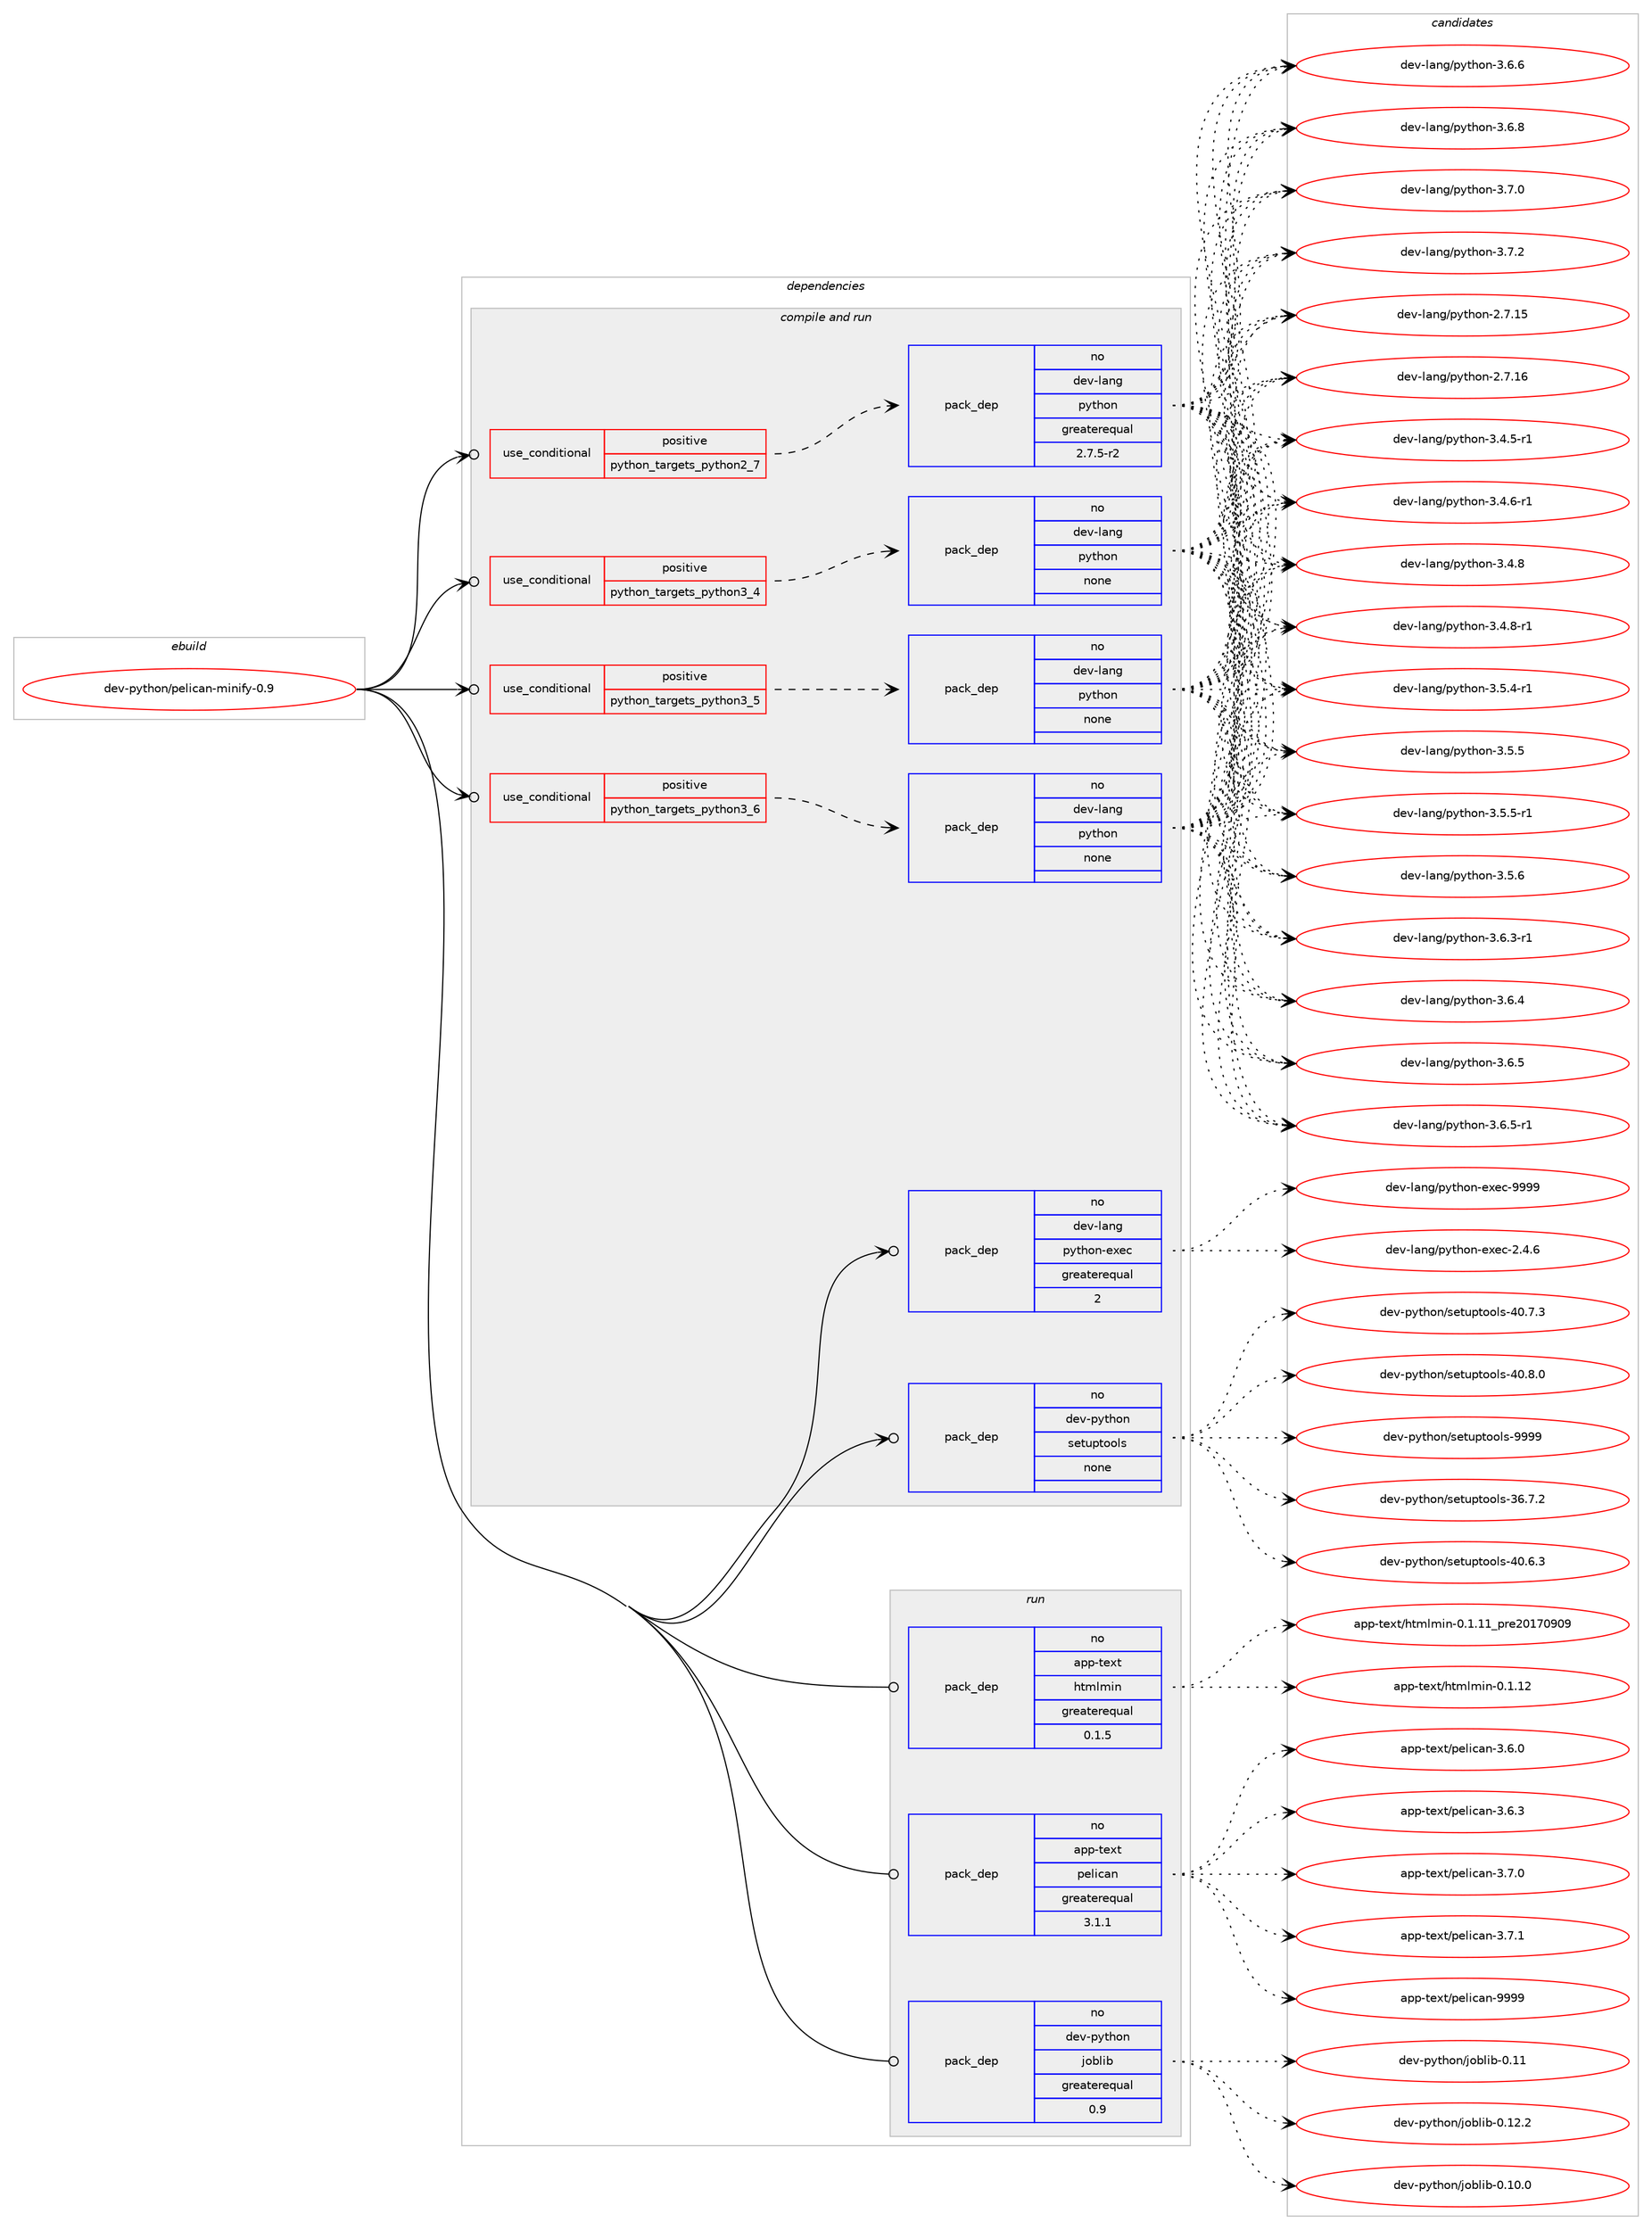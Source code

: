 digraph prolog {

# *************
# Graph options
# *************

newrank=true;
concentrate=true;
compound=true;
graph [rankdir=LR,fontname=Helvetica,fontsize=10,ranksep=1.5];#, ranksep=2.5, nodesep=0.2];
edge  [arrowhead=vee];
node  [fontname=Helvetica,fontsize=10];

# **********
# The ebuild
# **********

subgraph cluster_leftcol {
color=gray;
rank=same;
label=<<i>ebuild</i>>;
id [label="dev-python/pelican-minify-0.9", color=red, width=4, href="../dev-python/pelican-minify-0.9.svg"];
}

# ****************
# The dependencies
# ****************

subgraph cluster_midcol {
color=gray;
label=<<i>dependencies</i>>;
subgraph cluster_compile {
fillcolor="#eeeeee";
style=filled;
label=<<i>compile</i>>;
}
subgraph cluster_compileandrun {
fillcolor="#eeeeee";
style=filled;
label=<<i>compile and run</i>>;
subgraph cond379269 {
dependency1425118 [label=<<TABLE BORDER="0" CELLBORDER="1" CELLSPACING="0" CELLPADDING="4"><TR><TD ROWSPAN="3" CELLPADDING="10">use_conditional</TD></TR><TR><TD>positive</TD></TR><TR><TD>python_targets_python2_7</TD></TR></TABLE>>, shape=none, color=red];
subgraph pack1022539 {
dependency1425119 [label=<<TABLE BORDER="0" CELLBORDER="1" CELLSPACING="0" CELLPADDING="4" WIDTH="220"><TR><TD ROWSPAN="6" CELLPADDING="30">pack_dep</TD></TR><TR><TD WIDTH="110">no</TD></TR><TR><TD>dev-lang</TD></TR><TR><TD>python</TD></TR><TR><TD>greaterequal</TD></TR><TR><TD>2.7.5-r2</TD></TR></TABLE>>, shape=none, color=blue];
}
dependency1425118:e -> dependency1425119:w [weight=20,style="dashed",arrowhead="vee"];
}
id:e -> dependency1425118:w [weight=20,style="solid",arrowhead="odotvee"];
subgraph cond379270 {
dependency1425120 [label=<<TABLE BORDER="0" CELLBORDER="1" CELLSPACING="0" CELLPADDING="4"><TR><TD ROWSPAN="3" CELLPADDING="10">use_conditional</TD></TR><TR><TD>positive</TD></TR><TR><TD>python_targets_python3_4</TD></TR></TABLE>>, shape=none, color=red];
subgraph pack1022540 {
dependency1425121 [label=<<TABLE BORDER="0" CELLBORDER="1" CELLSPACING="0" CELLPADDING="4" WIDTH="220"><TR><TD ROWSPAN="6" CELLPADDING="30">pack_dep</TD></TR><TR><TD WIDTH="110">no</TD></TR><TR><TD>dev-lang</TD></TR><TR><TD>python</TD></TR><TR><TD>none</TD></TR><TR><TD></TD></TR></TABLE>>, shape=none, color=blue];
}
dependency1425120:e -> dependency1425121:w [weight=20,style="dashed",arrowhead="vee"];
}
id:e -> dependency1425120:w [weight=20,style="solid",arrowhead="odotvee"];
subgraph cond379271 {
dependency1425122 [label=<<TABLE BORDER="0" CELLBORDER="1" CELLSPACING="0" CELLPADDING="4"><TR><TD ROWSPAN="3" CELLPADDING="10">use_conditional</TD></TR><TR><TD>positive</TD></TR><TR><TD>python_targets_python3_5</TD></TR></TABLE>>, shape=none, color=red];
subgraph pack1022541 {
dependency1425123 [label=<<TABLE BORDER="0" CELLBORDER="1" CELLSPACING="0" CELLPADDING="4" WIDTH="220"><TR><TD ROWSPAN="6" CELLPADDING="30">pack_dep</TD></TR><TR><TD WIDTH="110">no</TD></TR><TR><TD>dev-lang</TD></TR><TR><TD>python</TD></TR><TR><TD>none</TD></TR><TR><TD></TD></TR></TABLE>>, shape=none, color=blue];
}
dependency1425122:e -> dependency1425123:w [weight=20,style="dashed",arrowhead="vee"];
}
id:e -> dependency1425122:w [weight=20,style="solid",arrowhead="odotvee"];
subgraph cond379272 {
dependency1425124 [label=<<TABLE BORDER="0" CELLBORDER="1" CELLSPACING="0" CELLPADDING="4"><TR><TD ROWSPAN="3" CELLPADDING="10">use_conditional</TD></TR><TR><TD>positive</TD></TR><TR><TD>python_targets_python3_6</TD></TR></TABLE>>, shape=none, color=red];
subgraph pack1022542 {
dependency1425125 [label=<<TABLE BORDER="0" CELLBORDER="1" CELLSPACING="0" CELLPADDING="4" WIDTH="220"><TR><TD ROWSPAN="6" CELLPADDING="30">pack_dep</TD></TR><TR><TD WIDTH="110">no</TD></TR><TR><TD>dev-lang</TD></TR><TR><TD>python</TD></TR><TR><TD>none</TD></TR><TR><TD></TD></TR></TABLE>>, shape=none, color=blue];
}
dependency1425124:e -> dependency1425125:w [weight=20,style="dashed",arrowhead="vee"];
}
id:e -> dependency1425124:w [weight=20,style="solid",arrowhead="odotvee"];
subgraph pack1022543 {
dependency1425126 [label=<<TABLE BORDER="0" CELLBORDER="1" CELLSPACING="0" CELLPADDING="4" WIDTH="220"><TR><TD ROWSPAN="6" CELLPADDING="30">pack_dep</TD></TR><TR><TD WIDTH="110">no</TD></TR><TR><TD>dev-lang</TD></TR><TR><TD>python-exec</TD></TR><TR><TD>greaterequal</TD></TR><TR><TD>2</TD></TR></TABLE>>, shape=none, color=blue];
}
id:e -> dependency1425126:w [weight=20,style="solid",arrowhead="odotvee"];
subgraph pack1022544 {
dependency1425127 [label=<<TABLE BORDER="0" CELLBORDER="1" CELLSPACING="0" CELLPADDING="4" WIDTH="220"><TR><TD ROWSPAN="6" CELLPADDING="30">pack_dep</TD></TR><TR><TD WIDTH="110">no</TD></TR><TR><TD>dev-python</TD></TR><TR><TD>setuptools</TD></TR><TR><TD>none</TD></TR><TR><TD></TD></TR></TABLE>>, shape=none, color=blue];
}
id:e -> dependency1425127:w [weight=20,style="solid",arrowhead="odotvee"];
}
subgraph cluster_run {
fillcolor="#eeeeee";
style=filled;
label=<<i>run</i>>;
subgraph pack1022545 {
dependency1425128 [label=<<TABLE BORDER="0" CELLBORDER="1" CELLSPACING="0" CELLPADDING="4" WIDTH="220"><TR><TD ROWSPAN="6" CELLPADDING="30">pack_dep</TD></TR><TR><TD WIDTH="110">no</TD></TR><TR><TD>app-text</TD></TR><TR><TD>htmlmin</TD></TR><TR><TD>greaterequal</TD></TR><TR><TD>0.1.5</TD></TR></TABLE>>, shape=none, color=blue];
}
id:e -> dependency1425128:w [weight=20,style="solid",arrowhead="odot"];
subgraph pack1022546 {
dependency1425129 [label=<<TABLE BORDER="0" CELLBORDER="1" CELLSPACING="0" CELLPADDING="4" WIDTH="220"><TR><TD ROWSPAN="6" CELLPADDING="30">pack_dep</TD></TR><TR><TD WIDTH="110">no</TD></TR><TR><TD>app-text</TD></TR><TR><TD>pelican</TD></TR><TR><TD>greaterequal</TD></TR><TR><TD>3.1.1</TD></TR></TABLE>>, shape=none, color=blue];
}
id:e -> dependency1425129:w [weight=20,style="solid",arrowhead="odot"];
subgraph pack1022547 {
dependency1425130 [label=<<TABLE BORDER="0" CELLBORDER="1" CELLSPACING="0" CELLPADDING="4" WIDTH="220"><TR><TD ROWSPAN="6" CELLPADDING="30">pack_dep</TD></TR><TR><TD WIDTH="110">no</TD></TR><TR><TD>dev-python</TD></TR><TR><TD>joblib</TD></TR><TR><TD>greaterequal</TD></TR><TR><TD>0.9</TD></TR></TABLE>>, shape=none, color=blue];
}
id:e -> dependency1425130:w [weight=20,style="solid",arrowhead="odot"];
}
}

# **************
# The candidates
# **************

subgraph cluster_choices {
rank=same;
color=gray;
label=<<i>candidates</i>>;

subgraph choice1022539 {
color=black;
nodesep=1;
choice10010111845108971101034711212111610411111045504655464953 [label="dev-lang/python-2.7.15", color=red, width=4,href="../dev-lang/python-2.7.15.svg"];
choice10010111845108971101034711212111610411111045504655464954 [label="dev-lang/python-2.7.16", color=red, width=4,href="../dev-lang/python-2.7.16.svg"];
choice1001011184510897110103471121211161041111104551465246534511449 [label="dev-lang/python-3.4.5-r1", color=red, width=4,href="../dev-lang/python-3.4.5-r1.svg"];
choice1001011184510897110103471121211161041111104551465246544511449 [label="dev-lang/python-3.4.6-r1", color=red, width=4,href="../dev-lang/python-3.4.6-r1.svg"];
choice100101118451089711010347112121116104111110455146524656 [label="dev-lang/python-3.4.8", color=red, width=4,href="../dev-lang/python-3.4.8.svg"];
choice1001011184510897110103471121211161041111104551465246564511449 [label="dev-lang/python-3.4.8-r1", color=red, width=4,href="../dev-lang/python-3.4.8-r1.svg"];
choice1001011184510897110103471121211161041111104551465346524511449 [label="dev-lang/python-3.5.4-r1", color=red, width=4,href="../dev-lang/python-3.5.4-r1.svg"];
choice100101118451089711010347112121116104111110455146534653 [label="dev-lang/python-3.5.5", color=red, width=4,href="../dev-lang/python-3.5.5.svg"];
choice1001011184510897110103471121211161041111104551465346534511449 [label="dev-lang/python-3.5.5-r1", color=red, width=4,href="../dev-lang/python-3.5.5-r1.svg"];
choice100101118451089711010347112121116104111110455146534654 [label="dev-lang/python-3.5.6", color=red, width=4,href="../dev-lang/python-3.5.6.svg"];
choice1001011184510897110103471121211161041111104551465446514511449 [label="dev-lang/python-3.6.3-r1", color=red, width=4,href="../dev-lang/python-3.6.3-r1.svg"];
choice100101118451089711010347112121116104111110455146544652 [label="dev-lang/python-3.6.4", color=red, width=4,href="../dev-lang/python-3.6.4.svg"];
choice100101118451089711010347112121116104111110455146544653 [label="dev-lang/python-3.6.5", color=red, width=4,href="../dev-lang/python-3.6.5.svg"];
choice1001011184510897110103471121211161041111104551465446534511449 [label="dev-lang/python-3.6.5-r1", color=red, width=4,href="../dev-lang/python-3.6.5-r1.svg"];
choice100101118451089711010347112121116104111110455146544654 [label="dev-lang/python-3.6.6", color=red, width=4,href="../dev-lang/python-3.6.6.svg"];
choice100101118451089711010347112121116104111110455146544656 [label="dev-lang/python-3.6.8", color=red, width=4,href="../dev-lang/python-3.6.8.svg"];
choice100101118451089711010347112121116104111110455146554648 [label="dev-lang/python-3.7.0", color=red, width=4,href="../dev-lang/python-3.7.0.svg"];
choice100101118451089711010347112121116104111110455146554650 [label="dev-lang/python-3.7.2", color=red, width=4,href="../dev-lang/python-3.7.2.svg"];
dependency1425119:e -> choice10010111845108971101034711212111610411111045504655464953:w [style=dotted,weight="100"];
dependency1425119:e -> choice10010111845108971101034711212111610411111045504655464954:w [style=dotted,weight="100"];
dependency1425119:e -> choice1001011184510897110103471121211161041111104551465246534511449:w [style=dotted,weight="100"];
dependency1425119:e -> choice1001011184510897110103471121211161041111104551465246544511449:w [style=dotted,weight="100"];
dependency1425119:e -> choice100101118451089711010347112121116104111110455146524656:w [style=dotted,weight="100"];
dependency1425119:e -> choice1001011184510897110103471121211161041111104551465246564511449:w [style=dotted,weight="100"];
dependency1425119:e -> choice1001011184510897110103471121211161041111104551465346524511449:w [style=dotted,weight="100"];
dependency1425119:e -> choice100101118451089711010347112121116104111110455146534653:w [style=dotted,weight="100"];
dependency1425119:e -> choice1001011184510897110103471121211161041111104551465346534511449:w [style=dotted,weight="100"];
dependency1425119:e -> choice100101118451089711010347112121116104111110455146534654:w [style=dotted,weight="100"];
dependency1425119:e -> choice1001011184510897110103471121211161041111104551465446514511449:w [style=dotted,weight="100"];
dependency1425119:e -> choice100101118451089711010347112121116104111110455146544652:w [style=dotted,weight="100"];
dependency1425119:e -> choice100101118451089711010347112121116104111110455146544653:w [style=dotted,weight="100"];
dependency1425119:e -> choice1001011184510897110103471121211161041111104551465446534511449:w [style=dotted,weight="100"];
dependency1425119:e -> choice100101118451089711010347112121116104111110455146544654:w [style=dotted,weight="100"];
dependency1425119:e -> choice100101118451089711010347112121116104111110455146544656:w [style=dotted,weight="100"];
dependency1425119:e -> choice100101118451089711010347112121116104111110455146554648:w [style=dotted,weight="100"];
dependency1425119:e -> choice100101118451089711010347112121116104111110455146554650:w [style=dotted,weight="100"];
}
subgraph choice1022540 {
color=black;
nodesep=1;
choice10010111845108971101034711212111610411111045504655464953 [label="dev-lang/python-2.7.15", color=red, width=4,href="../dev-lang/python-2.7.15.svg"];
choice10010111845108971101034711212111610411111045504655464954 [label="dev-lang/python-2.7.16", color=red, width=4,href="../dev-lang/python-2.7.16.svg"];
choice1001011184510897110103471121211161041111104551465246534511449 [label="dev-lang/python-3.4.5-r1", color=red, width=4,href="../dev-lang/python-3.4.5-r1.svg"];
choice1001011184510897110103471121211161041111104551465246544511449 [label="dev-lang/python-3.4.6-r1", color=red, width=4,href="../dev-lang/python-3.4.6-r1.svg"];
choice100101118451089711010347112121116104111110455146524656 [label="dev-lang/python-3.4.8", color=red, width=4,href="../dev-lang/python-3.4.8.svg"];
choice1001011184510897110103471121211161041111104551465246564511449 [label="dev-lang/python-3.4.8-r1", color=red, width=4,href="../dev-lang/python-3.4.8-r1.svg"];
choice1001011184510897110103471121211161041111104551465346524511449 [label="dev-lang/python-3.5.4-r1", color=red, width=4,href="../dev-lang/python-3.5.4-r1.svg"];
choice100101118451089711010347112121116104111110455146534653 [label="dev-lang/python-3.5.5", color=red, width=4,href="../dev-lang/python-3.5.5.svg"];
choice1001011184510897110103471121211161041111104551465346534511449 [label="dev-lang/python-3.5.5-r1", color=red, width=4,href="../dev-lang/python-3.5.5-r1.svg"];
choice100101118451089711010347112121116104111110455146534654 [label="dev-lang/python-3.5.6", color=red, width=4,href="../dev-lang/python-3.5.6.svg"];
choice1001011184510897110103471121211161041111104551465446514511449 [label="dev-lang/python-3.6.3-r1", color=red, width=4,href="../dev-lang/python-3.6.3-r1.svg"];
choice100101118451089711010347112121116104111110455146544652 [label="dev-lang/python-3.6.4", color=red, width=4,href="../dev-lang/python-3.6.4.svg"];
choice100101118451089711010347112121116104111110455146544653 [label="dev-lang/python-3.6.5", color=red, width=4,href="../dev-lang/python-3.6.5.svg"];
choice1001011184510897110103471121211161041111104551465446534511449 [label="dev-lang/python-3.6.5-r1", color=red, width=4,href="../dev-lang/python-3.6.5-r1.svg"];
choice100101118451089711010347112121116104111110455146544654 [label="dev-lang/python-3.6.6", color=red, width=4,href="../dev-lang/python-3.6.6.svg"];
choice100101118451089711010347112121116104111110455146544656 [label="dev-lang/python-3.6.8", color=red, width=4,href="../dev-lang/python-3.6.8.svg"];
choice100101118451089711010347112121116104111110455146554648 [label="dev-lang/python-3.7.0", color=red, width=4,href="../dev-lang/python-3.7.0.svg"];
choice100101118451089711010347112121116104111110455146554650 [label="dev-lang/python-3.7.2", color=red, width=4,href="../dev-lang/python-3.7.2.svg"];
dependency1425121:e -> choice10010111845108971101034711212111610411111045504655464953:w [style=dotted,weight="100"];
dependency1425121:e -> choice10010111845108971101034711212111610411111045504655464954:w [style=dotted,weight="100"];
dependency1425121:e -> choice1001011184510897110103471121211161041111104551465246534511449:w [style=dotted,weight="100"];
dependency1425121:e -> choice1001011184510897110103471121211161041111104551465246544511449:w [style=dotted,weight="100"];
dependency1425121:e -> choice100101118451089711010347112121116104111110455146524656:w [style=dotted,weight="100"];
dependency1425121:e -> choice1001011184510897110103471121211161041111104551465246564511449:w [style=dotted,weight="100"];
dependency1425121:e -> choice1001011184510897110103471121211161041111104551465346524511449:w [style=dotted,weight="100"];
dependency1425121:e -> choice100101118451089711010347112121116104111110455146534653:w [style=dotted,weight="100"];
dependency1425121:e -> choice1001011184510897110103471121211161041111104551465346534511449:w [style=dotted,weight="100"];
dependency1425121:e -> choice100101118451089711010347112121116104111110455146534654:w [style=dotted,weight="100"];
dependency1425121:e -> choice1001011184510897110103471121211161041111104551465446514511449:w [style=dotted,weight="100"];
dependency1425121:e -> choice100101118451089711010347112121116104111110455146544652:w [style=dotted,weight="100"];
dependency1425121:e -> choice100101118451089711010347112121116104111110455146544653:w [style=dotted,weight="100"];
dependency1425121:e -> choice1001011184510897110103471121211161041111104551465446534511449:w [style=dotted,weight="100"];
dependency1425121:e -> choice100101118451089711010347112121116104111110455146544654:w [style=dotted,weight="100"];
dependency1425121:e -> choice100101118451089711010347112121116104111110455146544656:w [style=dotted,weight="100"];
dependency1425121:e -> choice100101118451089711010347112121116104111110455146554648:w [style=dotted,weight="100"];
dependency1425121:e -> choice100101118451089711010347112121116104111110455146554650:w [style=dotted,weight="100"];
}
subgraph choice1022541 {
color=black;
nodesep=1;
choice10010111845108971101034711212111610411111045504655464953 [label="dev-lang/python-2.7.15", color=red, width=4,href="../dev-lang/python-2.7.15.svg"];
choice10010111845108971101034711212111610411111045504655464954 [label="dev-lang/python-2.7.16", color=red, width=4,href="../dev-lang/python-2.7.16.svg"];
choice1001011184510897110103471121211161041111104551465246534511449 [label="dev-lang/python-3.4.5-r1", color=red, width=4,href="../dev-lang/python-3.4.5-r1.svg"];
choice1001011184510897110103471121211161041111104551465246544511449 [label="dev-lang/python-3.4.6-r1", color=red, width=4,href="../dev-lang/python-3.4.6-r1.svg"];
choice100101118451089711010347112121116104111110455146524656 [label="dev-lang/python-3.4.8", color=red, width=4,href="../dev-lang/python-3.4.8.svg"];
choice1001011184510897110103471121211161041111104551465246564511449 [label="dev-lang/python-3.4.8-r1", color=red, width=4,href="../dev-lang/python-3.4.8-r1.svg"];
choice1001011184510897110103471121211161041111104551465346524511449 [label="dev-lang/python-3.5.4-r1", color=red, width=4,href="../dev-lang/python-3.5.4-r1.svg"];
choice100101118451089711010347112121116104111110455146534653 [label="dev-lang/python-3.5.5", color=red, width=4,href="../dev-lang/python-3.5.5.svg"];
choice1001011184510897110103471121211161041111104551465346534511449 [label="dev-lang/python-3.5.5-r1", color=red, width=4,href="../dev-lang/python-3.5.5-r1.svg"];
choice100101118451089711010347112121116104111110455146534654 [label="dev-lang/python-3.5.6", color=red, width=4,href="../dev-lang/python-3.5.6.svg"];
choice1001011184510897110103471121211161041111104551465446514511449 [label="dev-lang/python-3.6.3-r1", color=red, width=4,href="../dev-lang/python-3.6.3-r1.svg"];
choice100101118451089711010347112121116104111110455146544652 [label="dev-lang/python-3.6.4", color=red, width=4,href="../dev-lang/python-3.6.4.svg"];
choice100101118451089711010347112121116104111110455146544653 [label="dev-lang/python-3.6.5", color=red, width=4,href="../dev-lang/python-3.6.5.svg"];
choice1001011184510897110103471121211161041111104551465446534511449 [label="dev-lang/python-3.6.5-r1", color=red, width=4,href="../dev-lang/python-3.6.5-r1.svg"];
choice100101118451089711010347112121116104111110455146544654 [label="dev-lang/python-3.6.6", color=red, width=4,href="../dev-lang/python-3.6.6.svg"];
choice100101118451089711010347112121116104111110455146544656 [label="dev-lang/python-3.6.8", color=red, width=4,href="../dev-lang/python-3.6.8.svg"];
choice100101118451089711010347112121116104111110455146554648 [label="dev-lang/python-3.7.0", color=red, width=4,href="../dev-lang/python-3.7.0.svg"];
choice100101118451089711010347112121116104111110455146554650 [label="dev-lang/python-3.7.2", color=red, width=4,href="../dev-lang/python-3.7.2.svg"];
dependency1425123:e -> choice10010111845108971101034711212111610411111045504655464953:w [style=dotted,weight="100"];
dependency1425123:e -> choice10010111845108971101034711212111610411111045504655464954:w [style=dotted,weight="100"];
dependency1425123:e -> choice1001011184510897110103471121211161041111104551465246534511449:w [style=dotted,weight="100"];
dependency1425123:e -> choice1001011184510897110103471121211161041111104551465246544511449:w [style=dotted,weight="100"];
dependency1425123:e -> choice100101118451089711010347112121116104111110455146524656:w [style=dotted,weight="100"];
dependency1425123:e -> choice1001011184510897110103471121211161041111104551465246564511449:w [style=dotted,weight="100"];
dependency1425123:e -> choice1001011184510897110103471121211161041111104551465346524511449:w [style=dotted,weight="100"];
dependency1425123:e -> choice100101118451089711010347112121116104111110455146534653:w [style=dotted,weight="100"];
dependency1425123:e -> choice1001011184510897110103471121211161041111104551465346534511449:w [style=dotted,weight="100"];
dependency1425123:e -> choice100101118451089711010347112121116104111110455146534654:w [style=dotted,weight="100"];
dependency1425123:e -> choice1001011184510897110103471121211161041111104551465446514511449:w [style=dotted,weight="100"];
dependency1425123:e -> choice100101118451089711010347112121116104111110455146544652:w [style=dotted,weight="100"];
dependency1425123:e -> choice100101118451089711010347112121116104111110455146544653:w [style=dotted,weight="100"];
dependency1425123:e -> choice1001011184510897110103471121211161041111104551465446534511449:w [style=dotted,weight="100"];
dependency1425123:e -> choice100101118451089711010347112121116104111110455146544654:w [style=dotted,weight="100"];
dependency1425123:e -> choice100101118451089711010347112121116104111110455146544656:w [style=dotted,weight="100"];
dependency1425123:e -> choice100101118451089711010347112121116104111110455146554648:w [style=dotted,weight="100"];
dependency1425123:e -> choice100101118451089711010347112121116104111110455146554650:w [style=dotted,weight="100"];
}
subgraph choice1022542 {
color=black;
nodesep=1;
choice10010111845108971101034711212111610411111045504655464953 [label="dev-lang/python-2.7.15", color=red, width=4,href="../dev-lang/python-2.7.15.svg"];
choice10010111845108971101034711212111610411111045504655464954 [label="dev-lang/python-2.7.16", color=red, width=4,href="../dev-lang/python-2.7.16.svg"];
choice1001011184510897110103471121211161041111104551465246534511449 [label="dev-lang/python-3.4.5-r1", color=red, width=4,href="../dev-lang/python-3.4.5-r1.svg"];
choice1001011184510897110103471121211161041111104551465246544511449 [label="dev-lang/python-3.4.6-r1", color=red, width=4,href="../dev-lang/python-3.4.6-r1.svg"];
choice100101118451089711010347112121116104111110455146524656 [label="dev-lang/python-3.4.8", color=red, width=4,href="../dev-lang/python-3.4.8.svg"];
choice1001011184510897110103471121211161041111104551465246564511449 [label="dev-lang/python-3.4.8-r1", color=red, width=4,href="../dev-lang/python-3.4.8-r1.svg"];
choice1001011184510897110103471121211161041111104551465346524511449 [label="dev-lang/python-3.5.4-r1", color=red, width=4,href="../dev-lang/python-3.5.4-r1.svg"];
choice100101118451089711010347112121116104111110455146534653 [label="dev-lang/python-3.5.5", color=red, width=4,href="../dev-lang/python-3.5.5.svg"];
choice1001011184510897110103471121211161041111104551465346534511449 [label="dev-lang/python-3.5.5-r1", color=red, width=4,href="../dev-lang/python-3.5.5-r1.svg"];
choice100101118451089711010347112121116104111110455146534654 [label="dev-lang/python-3.5.6", color=red, width=4,href="../dev-lang/python-3.5.6.svg"];
choice1001011184510897110103471121211161041111104551465446514511449 [label="dev-lang/python-3.6.3-r1", color=red, width=4,href="../dev-lang/python-3.6.3-r1.svg"];
choice100101118451089711010347112121116104111110455146544652 [label="dev-lang/python-3.6.4", color=red, width=4,href="../dev-lang/python-3.6.4.svg"];
choice100101118451089711010347112121116104111110455146544653 [label="dev-lang/python-3.6.5", color=red, width=4,href="../dev-lang/python-3.6.5.svg"];
choice1001011184510897110103471121211161041111104551465446534511449 [label="dev-lang/python-3.6.5-r1", color=red, width=4,href="../dev-lang/python-3.6.5-r1.svg"];
choice100101118451089711010347112121116104111110455146544654 [label="dev-lang/python-3.6.6", color=red, width=4,href="../dev-lang/python-3.6.6.svg"];
choice100101118451089711010347112121116104111110455146544656 [label="dev-lang/python-3.6.8", color=red, width=4,href="../dev-lang/python-3.6.8.svg"];
choice100101118451089711010347112121116104111110455146554648 [label="dev-lang/python-3.7.0", color=red, width=4,href="../dev-lang/python-3.7.0.svg"];
choice100101118451089711010347112121116104111110455146554650 [label="dev-lang/python-3.7.2", color=red, width=4,href="../dev-lang/python-3.7.2.svg"];
dependency1425125:e -> choice10010111845108971101034711212111610411111045504655464953:w [style=dotted,weight="100"];
dependency1425125:e -> choice10010111845108971101034711212111610411111045504655464954:w [style=dotted,weight="100"];
dependency1425125:e -> choice1001011184510897110103471121211161041111104551465246534511449:w [style=dotted,weight="100"];
dependency1425125:e -> choice1001011184510897110103471121211161041111104551465246544511449:w [style=dotted,weight="100"];
dependency1425125:e -> choice100101118451089711010347112121116104111110455146524656:w [style=dotted,weight="100"];
dependency1425125:e -> choice1001011184510897110103471121211161041111104551465246564511449:w [style=dotted,weight="100"];
dependency1425125:e -> choice1001011184510897110103471121211161041111104551465346524511449:w [style=dotted,weight="100"];
dependency1425125:e -> choice100101118451089711010347112121116104111110455146534653:w [style=dotted,weight="100"];
dependency1425125:e -> choice1001011184510897110103471121211161041111104551465346534511449:w [style=dotted,weight="100"];
dependency1425125:e -> choice100101118451089711010347112121116104111110455146534654:w [style=dotted,weight="100"];
dependency1425125:e -> choice1001011184510897110103471121211161041111104551465446514511449:w [style=dotted,weight="100"];
dependency1425125:e -> choice100101118451089711010347112121116104111110455146544652:w [style=dotted,weight="100"];
dependency1425125:e -> choice100101118451089711010347112121116104111110455146544653:w [style=dotted,weight="100"];
dependency1425125:e -> choice1001011184510897110103471121211161041111104551465446534511449:w [style=dotted,weight="100"];
dependency1425125:e -> choice100101118451089711010347112121116104111110455146544654:w [style=dotted,weight="100"];
dependency1425125:e -> choice100101118451089711010347112121116104111110455146544656:w [style=dotted,weight="100"];
dependency1425125:e -> choice100101118451089711010347112121116104111110455146554648:w [style=dotted,weight="100"];
dependency1425125:e -> choice100101118451089711010347112121116104111110455146554650:w [style=dotted,weight="100"];
}
subgraph choice1022543 {
color=black;
nodesep=1;
choice1001011184510897110103471121211161041111104510112010199455046524654 [label="dev-lang/python-exec-2.4.6", color=red, width=4,href="../dev-lang/python-exec-2.4.6.svg"];
choice10010111845108971101034711212111610411111045101120101994557575757 [label="dev-lang/python-exec-9999", color=red, width=4,href="../dev-lang/python-exec-9999.svg"];
dependency1425126:e -> choice1001011184510897110103471121211161041111104510112010199455046524654:w [style=dotted,weight="100"];
dependency1425126:e -> choice10010111845108971101034711212111610411111045101120101994557575757:w [style=dotted,weight="100"];
}
subgraph choice1022544 {
color=black;
nodesep=1;
choice100101118451121211161041111104711510111611711211611111110811545515446554650 [label="dev-python/setuptools-36.7.2", color=red, width=4,href="../dev-python/setuptools-36.7.2.svg"];
choice100101118451121211161041111104711510111611711211611111110811545524846544651 [label="dev-python/setuptools-40.6.3", color=red, width=4,href="../dev-python/setuptools-40.6.3.svg"];
choice100101118451121211161041111104711510111611711211611111110811545524846554651 [label="dev-python/setuptools-40.7.3", color=red, width=4,href="../dev-python/setuptools-40.7.3.svg"];
choice100101118451121211161041111104711510111611711211611111110811545524846564648 [label="dev-python/setuptools-40.8.0", color=red, width=4,href="../dev-python/setuptools-40.8.0.svg"];
choice10010111845112121116104111110471151011161171121161111111081154557575757 [label="dev-python/setuptools-9999", color=red, width=4,href="../dev-python/setuptools-9999.svg"];
dependency1425127:e -> choice100101118451121211161041111104711510111611711211611111110811545515446554650:w [style=dotted,weight="100"];
dependency1425127:e -> choice100101118451121211161041111104711510111611711211611111110811545524846544651:w [style=dotted,weight="100"];
dependency1425127:e -> choice100101118451121211161041111104711510111611711211611111110811545524846554651:w [style=dotted,weight="100"];
dependency1425127:e -> choice100101118451121211161041111104711510111611711211611111110811545524846564648:w [style=dotted,weight="100"];
dependency1425127:e -> choice10010111845112121116104111110471151011161171121161111111081154557575757:w [style=dotted,weight="100"];
}
subgraph choice1022545 {
color=black;
nodesep=1;
choice97112112451161011201164710411610910810910511045484649464949951121141015048495548574857 [label="app-text/htmlmin-0.1.11_pre20170909", color=red, width=4,href="../app-text/htmlmin-0.1.11_pre20170909.svg"];
choice97112112451161011201164710411610910810910511045484649464950 [label="app-text/htmlmin-0.1.12", color=red, width=4,href="../app-text/htmlmin-0.1.12.svg"];
dependency1425128:e -> choice97112112451161011201164710411610910810910511045484649464949951121141015048495548574857:w [style=dotted,weight="100"];
dependency1425128:e -> choice97112112451161011201164710411610910810910511045484649464950:w [style=dotted,weight="100"];
}
subgraph choice1022546 {
color=black;
nodesep=1;
choice9711211245116101120116471121011081059997110455146544648 [label="app-text/pelican-3.6.0", color=red, width=4,href="../app-text/pelican-3.6.0.svg"];
choice9711211245116101120116471121011081059997110455146544651 [label="app-text/pelican-3.6.3", color=red, width=4,href="../app-text/pelican-3.6.3.svg"];
choice9711211245116101120116471121011081059997110455146554648 [label="app-text/pelican-3.7.0", color=red, width=4,href="../app-text/pelican-3.7.0.svg"];
choice9711211245116101120116471121011081059997110455146554649 [label="app-text/pelican-3.7.1", color=red, width=4,href="../app-text/pelican-3.7.1.svg"];
choice97112112451161011201164711210110810599971104557575757 [label="app-text/pelican-9999", color=red, width=4,href="../app-text/pelican-9999.svg"];
dependency1425129:e -> choice9711211245116101120116471121011081059997110455146544648:w [style=dotted,weight="100"];
dependency1425129:e -> choice9711211245116101120116471121011081059997110455146544651:w [style=dotted,weight="100"];
dependency1425129:e -> choice9711211245116101120116471121011081059997110455146554648:w [style=dotted,weight="100"];
dependency1425129:e -> choice9711211245116101120116471121011081059997110455146554649:w [style=dotted,weight="100"];
dependency1425129:e -> choice97112112451161011201164711210110810599971104557575757:w [style=dotted,weight="100"];
}
subgraph choice1022547 {
color=black;
nodesep=1;
choice1001011184511212111610411111047106111981081059845484649484648 [label="dev-python/joblib-0.10.0", color=red, width=4,href="../dev-python/joblib-0.10.0.svg"];
choice100101118451121211161041111104710611198108105984548464949 [label="dev-python/joblib-0.11", color=red, width=4,href="../dev-python/joblib-0.11.svg"];
choice1001011184511212111610411111047106111981081059845484649504650 [label="dev-python/joblib-0.12.2", color=red, width=4,href="../dev-python/joblib-0.12.2.svg"];
dependency1425130:e -> choice1001011184511212111610411111047106111981081059845484649484648:w [style=dotted,weight="100"];
dependency1425130:e -> choice100101118451121211161041111104710611198108105984548464949:w [style=dotted,weight="100"];
dependency1425130:e -> choice1001011184511212111610411111047106111981081059845484649504650:w [style=dotted,weight="100"];
}
}

}
